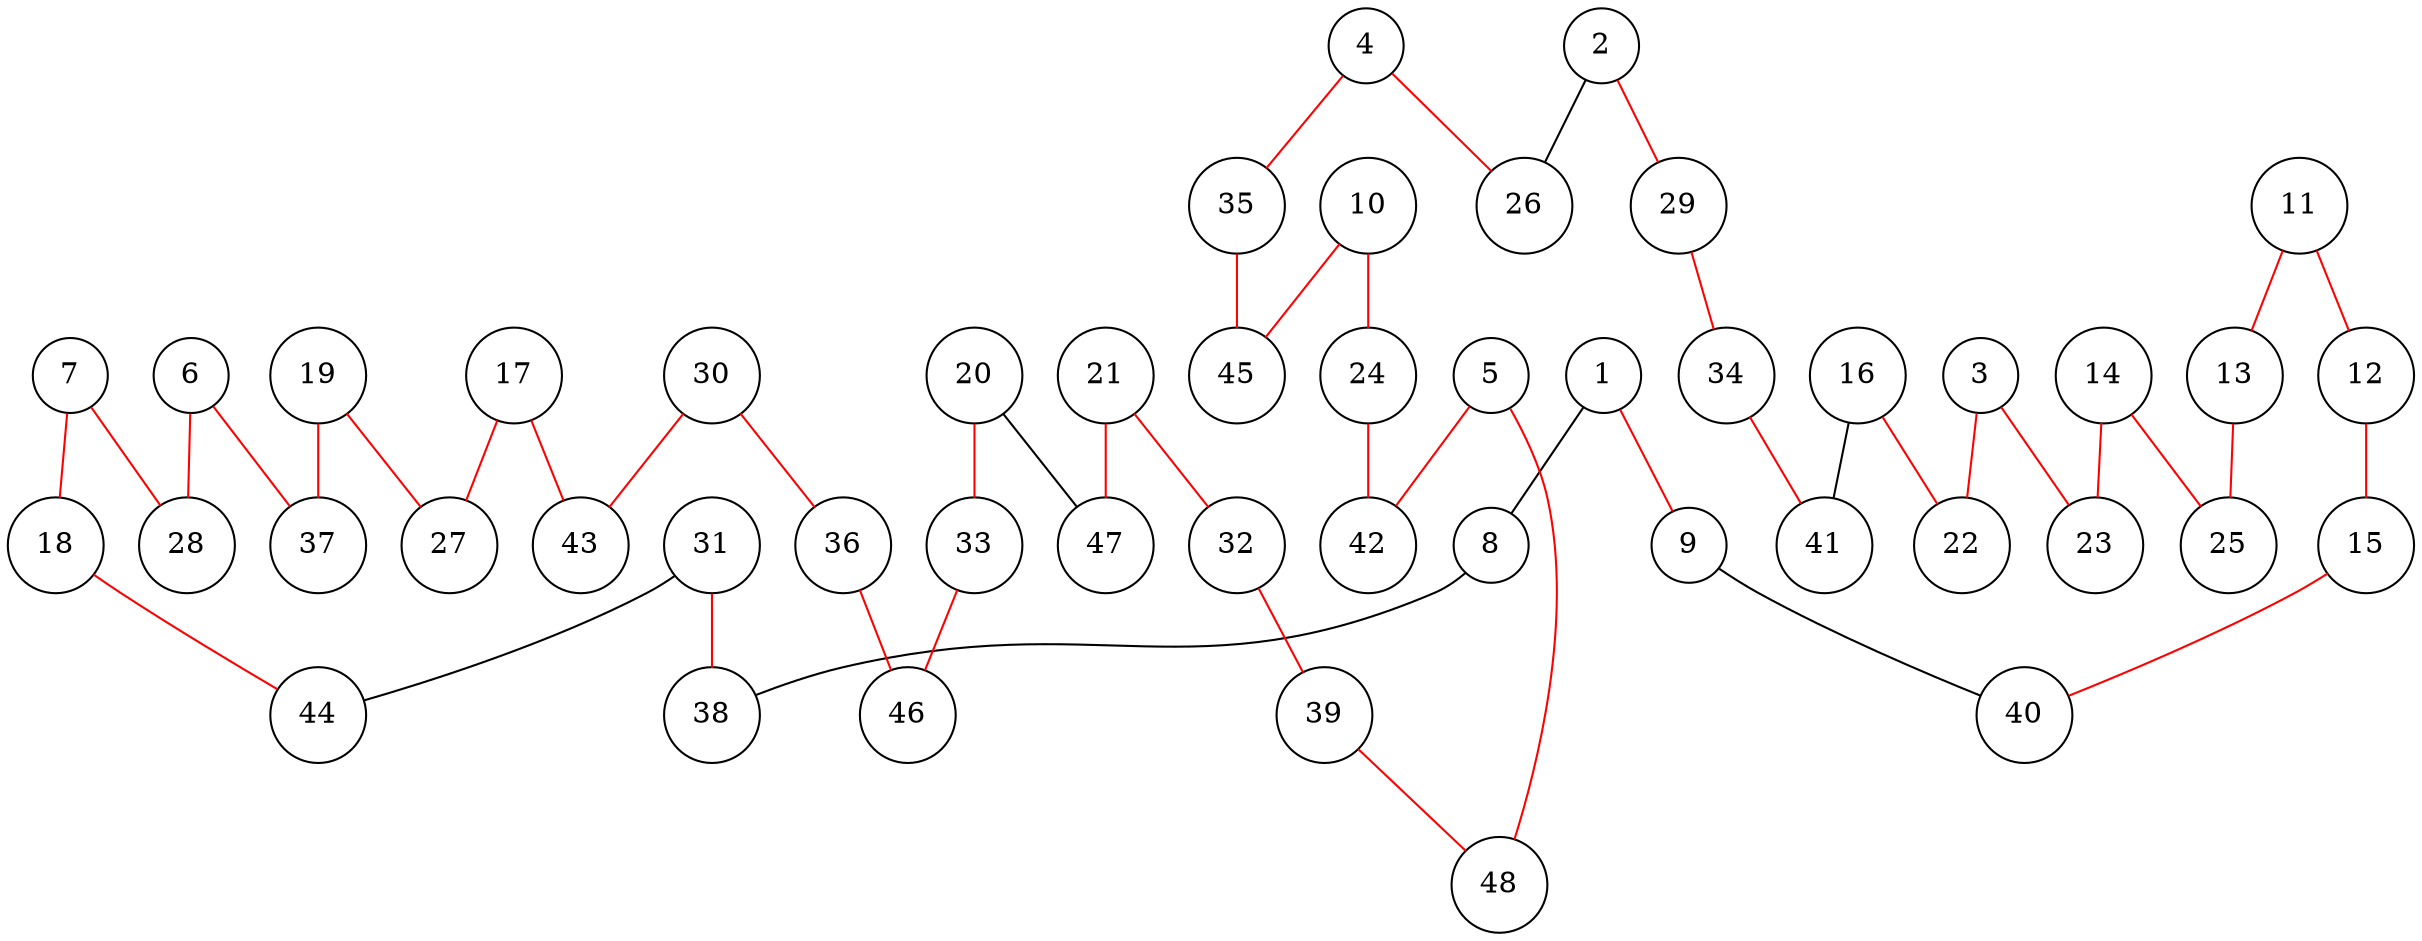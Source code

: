 graph att48 {
	node [shape=circle fillcolor=white]
	1 [ pos = "17.351198,3.743880!"]
	2 [ pos = "5.753672,0.025767!"]
	3 [ pos = "14.248905,3.669157!"]
	4 [ pos = "1.033239,2.166967!"]
	5 [ pos = "7.941252,4.236022!"]
	6 [ pos = "19.603195,11.486730!"]
	7 [ pos = "19.513012,9.574852!"]
	8 [ pos = "18.719402,3.267199!"]
	9 [ pos = "17.773770,4.856996!"]
	10 [ pos = "2.865241,5.279567!"]
	11 [ pos = "14.089152,6.714764!"]
	12 [ pos = "15.431590,7.402731!"]
	13 [ pos = "12.125741,6.889977!"]
	14 [ pos = "11.883535,5.243494!"]
	15 [ pos = "16.354032,6.913167!"]
	16 [ pos = "15.735635,1.723783!"]
	17 [ pos = "19.610925,13.357382!"]
	18 [ pos = "19.227003,9.250193!"]
	19 [ pos = "19.922700,12.169544!"]
	20 [ pos = "15.202267,9.175470!"]
	21 [ pos = "11.551147,8.680752!"]
	22 [ pos = "15.720175,2.860088!"]
	23 [ pos = "13.396032,5.622262!"]
	24 [ pos = "4.207678,7.237825!"]
	25 [ pos = "11.097655,5.982994!"]
	26 [ pos = "1.739242,2.592115!"]
	27 [ pos = "19.466632,12.416903!"]
	28 [ pos = "19.430559,10.257666!"]
	29 [ pos = "8.186035,1.947952!"]
	30 [ pos = "18.943571,11.610410!"]
	31 [ pos = "19.440866,7.217212!"]
	32 [ pos = "8.361247,8.515846!"]
	33 [ pos = "16.557588,8.175728!"]
	34 [ pos = "11.873229,3.086833!"]
	35 [ pos = "0.059263,5.709869!"]
	36 [ pos = "18.675599,9.737181!"]
	37 [ pos = "20.000000,11.839732!"]
	38 [ pos = "19.046637,5.782015!"]
	39 [ pos = "8.977068,7.289358!"]
	40 [ pos = "16.158207,5.501159!"]
	41 [ pos = "12.844628,0.360732!"]
	42 [ pos = "4.936872,4.042772!"]
	43 [ pos = "18.758052,12.623035!"]
	44 [ pos = "19.348106,8.345787!"]
	45 [ pos = "0.025767,6.895130!"]
	46 [ pos = "17.539294,7.711930!"]
	47 [ pos = "13.359959,8.394744!"]
	48 [ pos = "7.789230,5.003865!"]

	1 -- 8 [color = black]
	1 -- 9 [color = red]
	2 -- 26 [color = black]
	2 -- 29 [color = red]
	3 -- 22 [color = red]
	3 -- 23 [color = red]
	4 -- 26 [color = red]
	4 -- 35 [color = red]
	5 -- 42 [color = red]
	5 -- 48 [color = red]
	6 -- 28 [color = red]
	6 -- 37 [color = red]
	7 -- 18 [color = red]
	7 -- 28 [color = red]
	8 -- 38 [color = black]
	9 -- 40 [color = black]
	10 -- 24 [color = red]
	10 -- 45 [color = red]
	11 -- 12 [color = red]
	11 -- 13 [color = red]
	12 -- 15 [color = red]
	13 -- 25 [color = red]
	14 -- 23 [color = red]
	14 -- 25 [color = red]
	15 -- 40 [color = red]
	16 -- 22 [color = red]
	16 -- 41 [color = black]
	17 -- 27 [color = red]
	17 -- 43 [color = red]
	18 -- 44 [color = red]
	19 -- 27 [color = red]
	19 -- 37 [color = red]
	20 -- 33 [color = red]
	20 -- 47 [color = black]
	21 -- 32 [color = red]
	21 -- 47 [color = red]
	24 -- 42 [color = red]
	29 -- 34 [color = red]
	30 -- 36 [color = red]
	30 -- 43 [color = red]
	31 -- 38 [color = red]
	31 -- 44 [color = black]
	32 -- 39 [color = red]
	33 -- 46 [color = red]
	34 -- 41 [color = red]
	35 -- 45 [color = red]
	36 -- 46 [color = red]
	39 -- 48 [color = red]
}